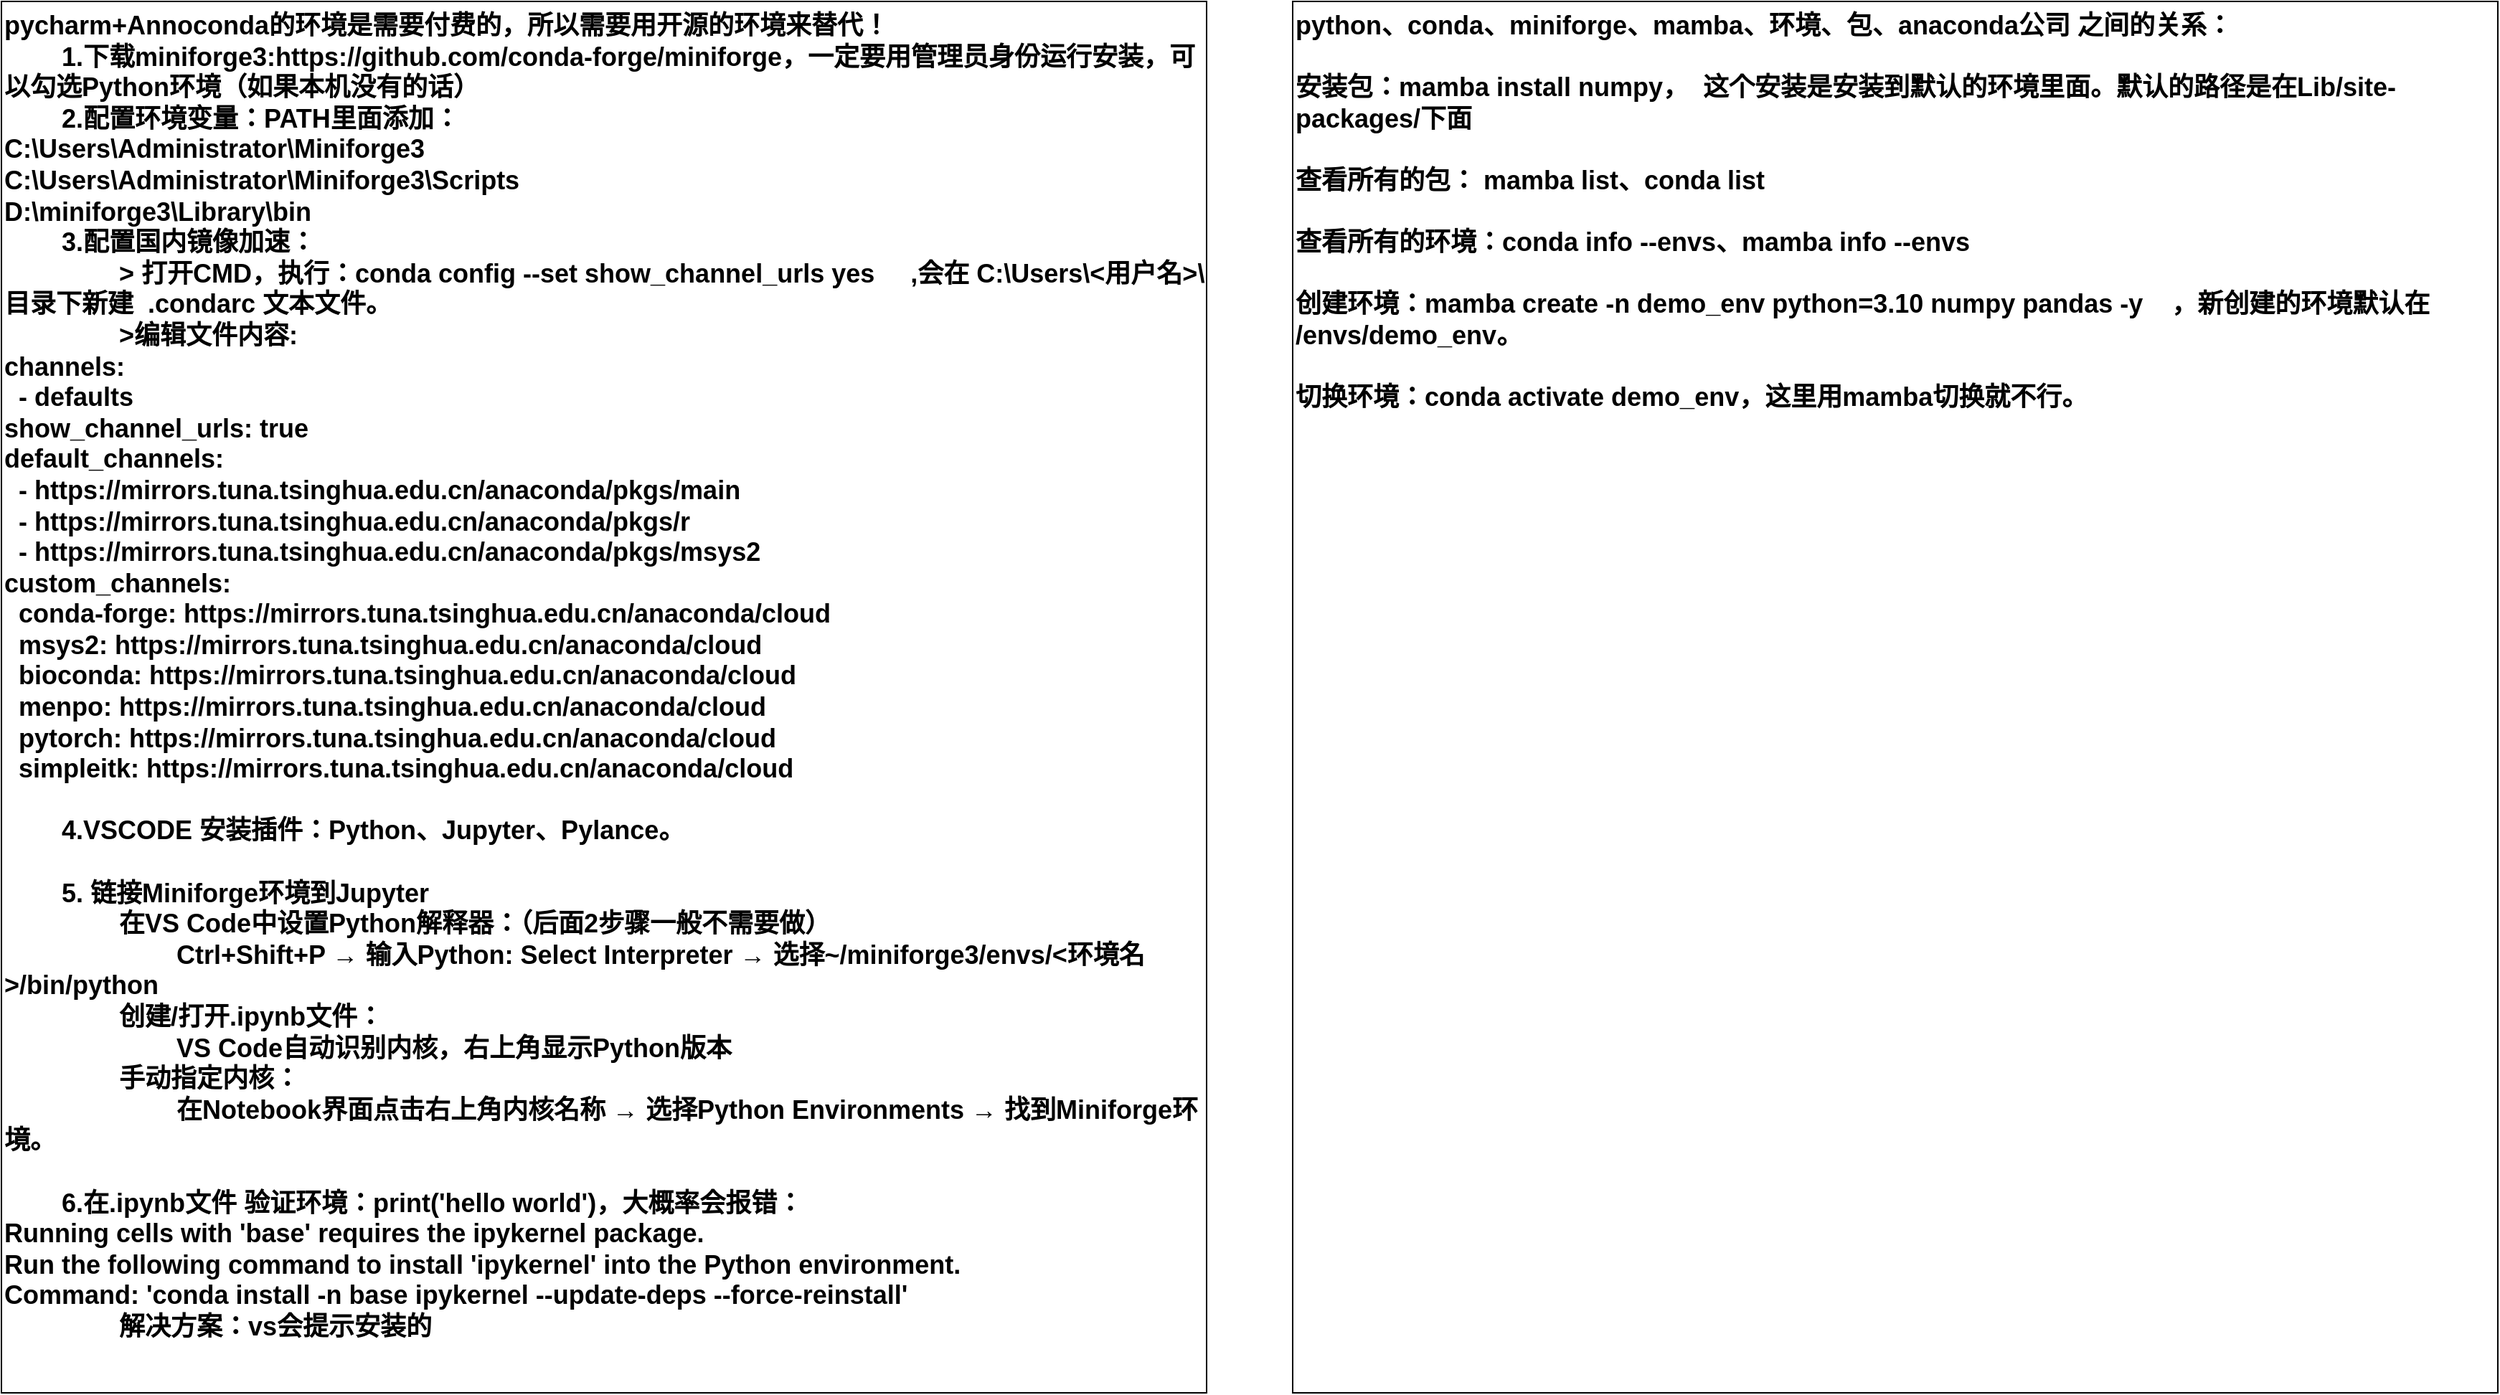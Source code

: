 <mxfile version="28.0.7">
  <diagram name="第 1 页" id="-z_h1L9Eok1Z4Fl1cJyK">
    <mxGraphModel dx="1720" dy="1133" grid="1" gridSize="10" guides="1" tooltips="1" connect="1" arrows="1" fold="1" page="1" pageScale="1" pageWidth="827" pageHeight="1169" math="0" shadow="0">
      <root>
        <mxCell id="0" />
        <mxCell id="1" parent="0" />
        <mxCell id="JKCHiYj2Trfzeixny6_3-1" value="pycharm+Annoconda的环境是需要付费的，所以需要用开源的环境来替代！&lt;div&gt;&lt;span style=&quot;white-space: pre;&quot;&gt;&#x9;&lt;/span&gt;1.下载&lt;span style=&quot;background-color: transparent; color: light-dark(rgb(0, 0, 0), rgb(255, 255, 255));&quot;&gt;miniforge3:&lt;/span&gt;&lt;span style=&quot;background-color: transparent; color: light-dark(rgb(0, 0, 0), rgb(255, 255, 255));&quot;&gt;https://github.com/conda-forge/miniforge，一定要用管理员身份运行安装，可以勾选Python环境（如果本机没有的话）&lt;/span&gt;&lt;/div&gt;&lt;div&gt;&lt;span style=&quot;background-color: transparent; color: light-dark(rgb(0, 0, 0), rgb(255, 255, 255));&quot;&gt;&lt;span style=&quot;white-space: pre;&quot;&gt;&#x9;&lt;/span&gt;2.配置环境变量：PATH里面添加：&lt;br&gt;&lt;/span&gt;&lt;/div&gt;&lt;div&gt;&lt;span style=&quot;background-color: transparent;&quot;&gt;&lt;div style=&quot;&quot;&gt;C:\Users\Administrator\Miniforge3&lt;/div&gt;&lt;div style=&quot;&quot;&gt;C:\Users\Administrator\Miniforge3\Scripts&lt;/div&gt;&lt;div style=&quot;&quot;&gt;D:\miniforge3\Library\bin&lt;/div&gt;&lt;/span&gt;&lt;/div&gt;&lt;div&gt;&lt;span style=&quot;background-color: transparent; color: light-dark(rgb(0, 0, 0), rgb(255, 255, 255));&quot;&gt;&lt;span style=&quot;white-space: pre;&quot;&gt;&#x9;&lt;/span&gt;3.&lt;/span&gt;&lt;span style=&quot;background-color: transparent;&quot;&gt;配置国内镜像加速​：&lt;/span&gt;&lt;span style=&quot;background-color: transparent; color: light-dark(rgb(0, 0, 0), rgb(255, 255, 255));&quot;&gt;&lt;br&gt;&lt;/span&gt;&lt;/div&gt;&lt;div&gt;&lt;span style=&quot;background-color: transparent;&quot;&gt;&lt;span style=&quot;white-space: pre;&quot;&gt;&#x9;&lt;/span&gt;&lt;span style=&quot;white-space: pre;&quot;&gt;&#x9;&lt;/span&gt;&amp;gt; 打开CMD，执行：&lt;/span&gt;&lt;span style=&quot;background-color: transparent;&quot;&gt;conda config --set show_channel_urls yes&amp;nbsp; &amp;nbsp; &amp;nbsp;,会&lt;/span&gt;&lt;span style=&quot;background-color: transparent;&quot;&gt;在 C:\Users\&amp;lt;用户名&amp;gt;\ 目录下新建&amp;nbsp; .condarc 文本文件。&lt;/span&gt;&lt;span style=&quot;background-color: transparent;&quot;&gt;&lt;br&gt;&lt;/span&gt;&lt;/div&gt;&lt;div&gt;&lt;span style=&quot;background-color: transparent;&quot;&gt;&lt;span style=&quot;white-space: pre;&quot;&gt;&#x9;&lt;/span&gt;&lt;span style=&quot;white-space: pre;&quot;&gt;&#x9;&lt;/span&gt;&amp;gt;&lt;/span&gt;&lt;span style=&quot;background-color: transparent;&quot;&gt;编辑文件内容​:&lt;/span&gt;&lt;span style=&quot;background-color: transparent;&quot;&gt;&lt;br&gt;&lt;/span&gt;&lt;/div&gt;&lt;div&gt;&lt;span style=&quot;background-color: transparent;&quot;&gt;&lt;div&gt;channels:&lt;/div&gt;&lt;div&gt;&amp;nbsp; - defaults&lt;/div&gt;&lt;div&gt;show_channel_urls: true&lt;/div&gt;&lt;div&gt;default_channels:&lt;/div&gt;&lt;div&gt;&amp;nbsp; - https://mirrors.tuna.tsinghua.edu.cn/anaconda/pkgs/main&lt;/div&gt;&lt;div&gt;&amp;nbsp; - https://mirrors.tuna.tsinghua.edu.cn/anaconda/pkgs/r&lt;/div&gt;&lt;div&gt;&amp;nbsp; - https://mirrors.tuna.tsinghua.edu.cn/anaconda/pkgs/msys2&lt;/div&gt;&lt;div&gt;custom_channels:&lt;/div&gt;&lt;div&gt;&amp;nbsp; conda-forge: https://mirrors.tuna.tsinghua.edu.cn/anaconda/cloud&lt;/div&gt;&lt;div&gt;&amp;nbsp; msys2: https://mirrors.tuna.tsinghua.edu.cn/anaconda/cloud&lt;/div&gt;&lt;div&gt;&amp;nbsp; bioconda: https://mirrors.tuna.tsinghua.edu.cn/anaconda/cloud&lt;/div&gt;&lt;div&gt;&amp;nbsp; menpo: https://mirrors.tuna.tsinghua.edu.cn/anaconda/cloud&lt;/div&gt;&lt;div&gt;&amp;nbsp; pytorch: https://mirrors.tuna.tsinghua.edu.cn/anaconda/cloud&lt;/div&gt;&lt;div&gt;&amp;nbsp; simpleitk: https://mirrors.tuna.tsinghua.edu.cn/anaconda/cloud&lt;/div&gt;&lt;div&gt;&lt;span style=&quot;white-space: pre;&quot;&gt;&#x9;&lt;/span&gt;&lt;br&gt;&lt;/div&gt;&lt;div&gt;&lt;span style=&quot;white-space: pre;&quot;&gt;&#x9;&lt;/span&gt;4.VSCODE 安装插件：Python、Jupyter、Pylance。&lt;/div&gt;&lt;div&gt;&lt;br&gt;&lt;/div&gt;&lt;div&gt;&lt;span style=&quot;white-space: pre;&quot;&gt;&#x9;&lt;/span&gt;5&lt;span style=&quot;background-color: transparent;&quot;&gt;. 链接Miniforge环境到Jupyter​​&lt;br&gt;​​&lt;span style=&quot;white-space: pre;&quot;&gt;&#x9;&lt;/span&gt;&lt;span style=&quot;white-space: pre;&quot;&gt;&#x9;&lt;/span&gt;在VS Code中设置Python解释器​​：（后面2步骤一般不需要做）&lt;br&gt;&lt;span style=&quot;white-space: pre;&quot;&gt;&#x9;&lt;/span&gt;&lt;span style=&quot;white-space: pre;&quot;&gt;&#x9;&lt;/span&gt;&lt;span style=&quot;white-space: pre;&quot;&gt;&#x9;&lt;/span&gt;Ctrl+Shift+P → 输入Python: Select Interpreter → 选择~/miniforge3/envs/&amp;lt;环境名&amp;gt;/bin/python&lt;br&gt;​​&lt;span style=&quot;white-space: pre;&quot;&gt;&#x9;&lt;/span&gt;&lt;span style=&quot;white-space: pre;&quot;&gt;&#x9;&lt;/span&gt;创建/打开.ipynb文件​​：&lt;br&gt;&lt;span style=&quot;white-space: pre;&quot;&gt;&#x9;&lt;/span&gt;&lt;span style=&quot;white-space: pre;&quot;&gt;&#x9;&lt;span style=&quot;white-space: pre;&quot;&gt;&#x9;&lt;/span&gt;&lt;/span&gt;VS Code自动识别内核，右上角显示Python版本&lt;br&gt;​​&lt;span style=&quot;white-space: pre;&quot;&gt;&#x9;&lt;/span&gt;&lt;span style=&quot;white-space: pre;&quot;&gt;&#x9;&lt;/span&gt;手动指定内核​​：&lt;br&gt;&lt;span style=&quot;white-space: pre;&quot;&gt;&#x9;&lt;/span&gt;&lt;span style=&quot;white-space: pre;&quot;&gt;&#x9;&lt;/span&gt;&lt;span style=&quot;white-space: pre;&quot;&gt;&#x9;&lt;/span&gt;在Notebook界面点击右上角内核名称 → 选择Python Environments → 找到Miniforge环境。&lt;/span&gt;&lt;br&gt;&lt;/div&gt;&lt;div&gt;&lt;span style=&quot;background-color: transparent;&quot;&gt;&lt;br&gt;&lt;/span&gt;&lt;/div&gt;&lt;div&gt;&lt;span style=&quot;background-color: transparent;&quot;&gt;&lt;span style=&quot;white-space: pre;&quot;&gt;&#x9;&lt;/span&gt;6.在&lt;/span&gt;&lt;span style=&quot;background-color: transparent; color: light-dark(rgb(0, 0, 0), rgb(255, 255, 255));&quot;&gt;.ipynb文件​​ 验证环境：print(&#39;hello world&#39;)，大概率会报错：&lt;/span&gt;&lt;span style=&quot;background-color: transparent;&quot;&gt;&lt;br&gt;&lt;/span&gt;&lt;/div&gt;&lt;div&gt;&lt;span style=&quot;background-color: transparent;&quot;&gt;&lt;div style=&quot;&quot;&gt;Running cells with &#39;base&#39; requires the ipykernel package.&lt;/div&gt;&lt;div style=&quot;&quot;&gt;Run the following command to install &#39;ipykernel&#39; into the Python environment.&amp;nbsp;&lt;/div&gt;&lt;div style=&quot;&quot;&gt;Command: &#39;conda install -n base ipykernel --update-deps --force-reinstall&#39;&lt;/div&gt;&lt;div style=&quot;&quot;&gt;&lt;span style=&quot;white-space: pre;&quot;&gt;&#x9;&lt;/span&gt;&lt;span style=&quot;white-space: pre;&quot;&gt;&#x9;&lt;/span&gt;解决方案：vs会提示安装的&lt;br&gt;&lt;/div&gt;&lt;/span&gt;&lt;/div&gt;&lt;/span&gt;&lt;/div&gt;" style="rounded=0;whiteSpace=wrap;html=1;fontSize=18;fontStyle=1;align=left;verticalAlign=top;" parent="1" vertex="1">
          <mxGeometry x="30" y="140" width="840" height="970" as="geometry" />
        </mxCell>
        <mxCell id="Qsk3mVU9jfrbpFbwcujo-1" value="&lt;span style=&quot;background-color: transparent;&quot;&gt;&lt;span style=&quot;background-color: transparent;&quot;&gt;&lt;div style=&quot;&quot;&gt;python、conda、miniforge、mamba、环境、包、anaconda公司 之间的关系：&lt;/div&gt;&lt;div style=&quot;&quot;&gt;&lt;br&gt;&lt;/div&gt;&lt;div style=&quot;&quot;&gt;安装包：mamba install numpy，&amp;nbsp; 这个安装是安装到默认的环境里面。默认的路径是在Lib/site-packages/下面&lt;/div&gt;&lt;div style=&quot;&quot;&gt;&lt;br&gt;&lt;/div&gt;&lt;div style=&quot;&quot;&gt;查看所有的包： mamba list、conda list&lt;/div&gt;&lt;div style=&quot;&quot;&gt;&lt;br&gt;&lt;/div&gt;&lt;div style=&quot;&quot;&gt;查看所有的环境：conda info --envs、mamba info --envs&lt;/div&gt;&lt;div style=&quot;&quot;&gt;&lt;br&gt;&lt;/div&gt;&lt;div style=&quot;&quot;&gt;创建环境：mamba create -n demo_env python=3.10 numpy pandas -y&amp;nbsp; &amp;nbsp; ，新创建的环境默认在 /envs/demo_env。&lt;/div&gt;&lt;div style=&quot;&quot;&gt;&lt;br&gt;&lt;/div&gt;&lt;div style=&quot;&quot;&gt;切换环境：conda activate demo_env，这里用mamba切换就不行。&lt;/div&gt;&lt;/span&gt;&lt;/span&gt;" style="rounded=0;whiteSpace=wrap;html=1;fontSize=18;fontStyle=1;align=left;verticalAlign=top;" vertex="1" parent="1">
          <mxGeometry x="930" y="140" width="840" height="970" as="geometry" />
        </mxCell>
      </root>
    </mxGraphModel>
  </diagram>
</mxfile>
